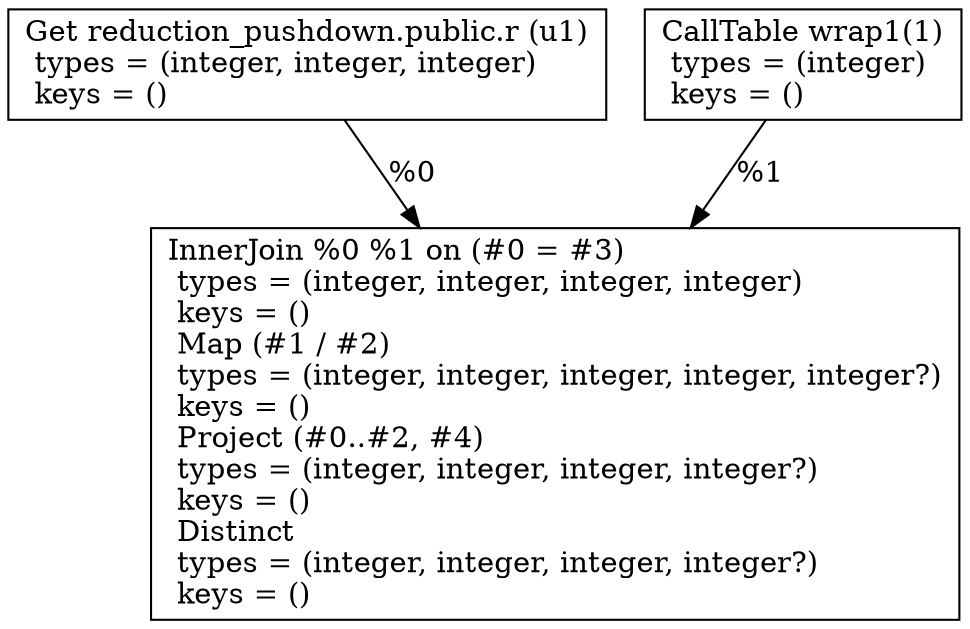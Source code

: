 digraph G {
    node0 [shape = record, label=" Get reduction_pushdown.public.r (u1)\l  types = (integer, integer, integer)\l  keys = ()\l"]
    node1 [shape = record, label=" CallTable wrap1(1)\l  types = (integer)\l  keys = ()\l"]
    node2 [shape = record, label=" InnerJoin %0 %1 on (#0 = #3)\l  types = (integer, integer, integer, integer)\l  keys = ()\l Map (#1 / #2)\l  types = (integer, integer, integer, integer, integer?)\l  keys = ()\l Project (#0..#2, #4)\l  types = (integer, integer, integer, integer?)\l  keys = ()\l Distinct\l  types = (integer, integer, integer, integer?)\l  keys = ()\l"]
    node1 -> node2 [label = "%1\l"]
    node0 -> node2 [label = "%0\l"]
}
